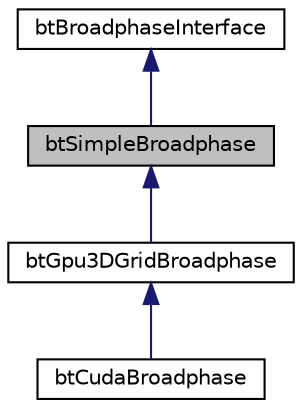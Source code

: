 digraph "btSimpleBroadphase"
{
  edge [fontname="Helvetica",fontsize="10",labelfontname="Helvetica",labelfontsize="10"];
  node [fontname="Helvetica",fontsize="10",shape=record];
  Node1 [label="btSimpleBroadphase",height=0.2,width=0.4,color="black", fillcolor="grey75", style="filled", fontcolor="black"];
  Node2 -> Node1 [dir="back",color="midnightblue",fontsize="10",style="solid",fontname="Helvetica"];
  Node2 [label="btBroadphaseInterface",height=0.2,width=0.4,color="black", fillcolor="white", style="filled",URL="$classbt_broadphase_interface.html"];
  Node1 -> Node3 [dir="back",color="midnightblue",fontsize="10",style="solid",fontname="Helvetica"];
  Node3 [label="btGpu3DGridBroadphase",height=0.2,width=0.4,color="black", fillcolor="white", style="filled",URL="$classbt_gpu3_d_grid_broadphase.html",tooltip="The btGpu3DGridBroadphase uses GPU-style code compiled for CPU to compute overlapping pairs..."];
  Node3 -> Node4 [dir="back",color="midnightblue",fontsize="10",style="solid",fontname="Helvetica"];
  Node4 [label="btCudaBroadphase",height=0.2,width=0.4,color="black", fillcolor="white", style="filled",URL="$classbt_cuda_broadphase.html",tooltip="The btCudaBroadphase uses CUDA-capable GPU to compute overlapping pairs. "];
}
